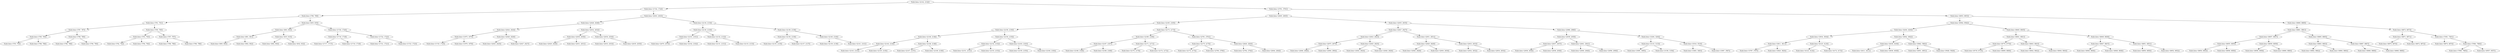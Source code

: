 digraph G{
1308604892 [label="Node{data=[2142, 2142]}"]
1308604892 -> 221992215
221992215 [label="Node{data=[1724, 1724]}"]
221992215 -> 635365186
635365186 [label="Node{data=[799, 799]}"]
635365186 -> 436533494
436533494 [label="Node{data=[791, 791]}"]
436533494 -> 705008435
705008435 [label="Node{data=[787, 787]}"]
705008435 -> 2101471369
2101471369 [label="Node{data=[785, 785]}"]
2101471369 -> 804775060
804775060 [label="Node{data=[755, 755]}"]
2101471369 -> 302611156
302611156 [label="Node{data=[786, 786]}"]
705008435 -> 345243565
345243565 [label="Node{data=[789, 789]}"]
345243565 -> 1717848086
1717848086 [label="Node{data=[788, 788]}"]
345243565 -> 1990710026
1990710026 [label="Node{data=[790, 790]}"]
436533494 -> 799135952
799135952 [label="Node{data=[795, 795]}"]
799135952 -> 616838174
616838174 [label="Node{data=[793, 793]}"]
616838174 -> 1621425256
1621425256 [label="Node{data=[792, 792]}"]
616838174 -> 684940533
684940533 [label="Node{data=[794, 794]}"]
799135952 -> 152401511
152401511 [label="Node{data=[797, 797]}"]
152401511 -> 217372575
217372575 [label="Node{data=[796, 796]}"]
152401511 -> 1265909205
1265909205 [label="Node{data=[798, 798]}"]
635365186 -> 2037576890
2037576890 [label="Node{data=[835, 835]}"]
2037576890 -> 1534464957
1534464957 [label="Node{data=[803, 803]}"]
1534464957 -> 1897164643
1897164643 [label="Node{data=[801, 801]}"]
1897164643 -> 459570689
459570689 [label="Node{data=[800, 800]}"]
1897164643 -> 1969065715
1969065715 [label="Node{data=[802, 802]}"]
1534464957 -> 517832734
517832734 [label="Node{data=[815, 815]}"]
517832734 -> 1289784273
1289784273 [label="Node{data=[804, 804]}"]
517832734 -> 1951166522
1951166522 [label="Node{data=[832, 832]}"]
2037576890 -> 1837060694
1837060694 [label="Node{data=[1720, 1720]}"]
1837060694 -> 533783191
533783191 [label="Node{data=[1718, 1718]}"]
533783191 -> 1470516415
1470516415 [label="Node{data=[1717, 1717]}"]
533783191 -> 1090268113
1090268113 [label="Node{data=[1719, 1719]}"]
1837060694 -> 1460026490
1460026490 [label="Node{data=[1722, 1722]}"]
1460026490 -> 1339734103
1339734103 [label="Node{data=[1721, 1721]}"]
1460026490 -> 712824487
712824487 [label="Node{data=[1723, 1723]}"]
221992215 -> 201310874
201310874 [label="Node{data=[2043, 2043]}"]
201310874 -> 1845287539
1845287539 [label="Node{data=[2028, 2028]}"]
1845287539 -> 2013187995
2013187995 [label="Node{data=[2024, 2024]}"]
2013187995 -> 997975597
997975597 [label="Node{data=[1975, 1975]}"]
997975597 -> 1323636938
1323636938 [label="Node{data=[1725, 1725]}"]
997975597 -> 1161919527
1161919527 [label="Node{data=[1979, 1979]}"]
2013187995 -> 1145237763
1145237763 [label="Node{data=[2026, 2026]}"]
1145237763 -> 552353064
552353064 [label="Node{data=[2025, 2025]}"]
1145237763 -> 1185497783
1185497783 [label="Node{data=[2027, 2027]}"]
1845287539 -> 147308033
147308033 [label="Node{data=[2032, 2032]}"]
147308033 -> 1532927219
1532927219 [label="Node{data=[2030, 2030]}"]
1532927219 -> 446361549
446361549 [label="Node{data=[2029, 2029]}"]
1532927219 -> 380287699
380287699 [label="Node{data=[2031, 2031]}"]
147308033 -> 598227377
598227377 [label="Node{data=[2034, 2034]}"]
598227377 -> 213811251
213811251 [label="Node{data=[2033, 2033]}"]
598227377 -> 1092088558
1092088558 [label="Node{data=[2035, 2035]}"]
201310874 -> 36222013
36222013 [label="Node{data=[2134, 2134]}"]
36222013 -> 1613721720
1613721720 [label="Node{data=[2130, 2130]}"]
1613721720 -> 417909590
417909590 [label="Node{data=[2101, 2101]}"]
417909590 -> 1712773671
1712773671 [label="Node{data=[2070, 2070]}"]
417909590 -> 559420292
559420292 [label="Node{data=[2102, 2102]}"]
1613721720 -> 980355943
980355943 [label="Node{data=[2132, 2132]}"]
980355943 -> 1677972743
1677972743 [label="Node{data=[2131, 2131]}"]
980355943 -> 882179138
882179138 [label="Node{data=[2133, 2133]}"]
36222013 -> 1437666663
1437666663 [label="Node{data=[2138, 2138]}"]
1437666663 -> 390533253
390533253 [label="Node{data=[2136, 2136]}"]
390533253 -> 1838568583
1838568583 [label="Node{data=[2135, 2135]}"]
390533253 -> 2121515931
2121515931 [label="Node{data=[2137, 2137]}"]
1437666663 -> 603206407
603206407 [label="Node{data=[2140, 2140]}"]
603206407 -> 202955972
202955972 [label="Node{data=[2139, 2139]}"]
603206407 -> 1408603052
1408603052 [label="Node{data=[2141, 2141]}"]
1308604892 -> 872082770
872082770 [label="Node{data=[3791, 3791]}"]
872082770 -> 831818785
831818785 [label="Node{data=[2845, 2845]}"]
831818785 -> 2065729579
2065729579 [label="Node{data=[2165, 2165]}"]
2065729579 -> 79109136
79109136 [label="Node{data=[2150, 2150]}"]
79109136 -> 1623450025
1623450025 [label="Node{data=[2146, 2146]}"]
1623450025 -> 1973656596
1973656596 [label="Node{data=[2144, 2144]}"]
1973656596 -> 180171611
180171611 [label="Node{data=[2143, 2143]}"]
1973656596 -> 920054144
920054144 [label="Node{data=[2145, 2145]}"]
1623450025 -> 1231525978
1231525978 [label="Node{data=[2148, 2148]}"]
1231525978 -> 550370910
550370910 [label="Node{data=[2147, 2147]}"]
1231525978 -> 1133065975
1133065975 [label="Node{data=[2149, 2149]}"]
79109136 -> 1108495855
1108495855 [label="Node{data=[2154, 2154]}"]
1108495855 -> 927115455
927115455 [label="Node{data=[2152, 2152]}"]
927115455 -> 2016579335
2016579335 [label="Node{data=[2151, 2151]}"]
927115455 -> 1913004152
1913004152 [label="Node{data=[2153, 2153]}"]
1108495855 -> 581662434
581662434 [label="Node{data=[2163, 2163]}"]
581662434 -> 927064
927064 [label="Node{data=[2155, 2155]}"]
581662434 -> 1814612201
1814612201 [label="Node{data=[2164, 2164]}"]
2065729579 -> 804139252
804139252 [label="Node{data=[2173, 2173]}"]
804139252 -> 1451970445
1451970445 [label="Node{data=[2169, 2169]}"]
1451970445 -> 660505825
660505825 [label="Node{data=[2167, 2167]}"]
660505825 -> 228294499
228294499 [label="Node{data=[2166, 2166]}"]
660505825 -> 1403815860
1403815860 [label="Node{data=[2168, 2168]}"]
1451970445 -> 1599561067
1599561067 [label="Node{data=[2171, 2171]}"]
1599561067 -> 209560556
209560556 [label="Node{data=[2170, 2170]}"]
1599561067 -> 1523295591
1523295591 [label="Node{data=[2172, 2172]}"]
804139252 -> 1835862189
1835862189 [label="Node{data=[2791, 2791]}"]
1835862189 -> 137669742
137669742 [label="Node{data=[2175, 2175]}"]
137669742 -> 1773603911
1773603911 [label="Node{data=[2174, 2174]}"]
137669742 -> 1859153035
1859153035 [label="Node{data=[2790, 2790]}"]
1835862189 -> 1803364764
1803364764 [label="Node{data=[2820, 2820]}"]
1803364764 -> 1183301441
1183301441 [label="Node{data=[2792, 2792]}"]
1803364764 -> 386094818
386094818 [label="Node{data=[2844, 2844]}"]
831818785 -> 2052773053
2052773053 [label="Node{data=[2935, 2935]}"]
2052773053 -> 2020160419
2020160419 [label="Node{data=[2927, 2927]}"]
2020160419 -> 57665112
57665112 [label="Node{data=[2923, 2923]}"]
57665112 -> 248906897
248906897 [label="Node{data=[2875, 2875]}"]
248906897 -> 570808010
570808010 [label="Node{data=[2846, 2846]}"]
248906897 -> 322968834
322968834 [label="Node{data=[2904, 2904]}"]
57665112 -> 1877042196
1877042196 [label="Node{data=[2925, 2925]}"]
1877042196 -> 1361905653
1361905653 [label="Node{data=[2924, 2924]}"]
1877042196 -> 1561471132
1561471132 [label="Node{data=[2926, 2926]}"]
2020160419 -> 1319732785
1319732785 [label="Node{data=[2931, 2931]}"]
1319732785 -> 713853492
713853492 [label="Node{data=[2929, 2929]}"]
713853492 -> 321331775
321331775 [label="Node{data=[2928, 2928]}"]
713853492 -> 1606270479
1606270479 [label="Node{data=[2930, 2930]}"]
1319732785 -> 1562850247
1562850247 [label="Node{data=[2933, 2933]}"]
1562850247 -> 322232189
322232189 [label="Node{data=[2932, 2932]}"]
1562850247 -> 958935550
958935550 [label="Node{data=[2934, 2934]}"]
2052773053 -> 190299410
190299410 [label="Node{data=[2966, 2966]}"]
190299410 -> 1862930100
1862930100 [label="Node{data=[2939, 2939]}"]
1862930100 -> 1517349663
1517349663 [label="Node{data=[2937, 2937]}"]
1517349663 -> 581928558
581928558 [label="Node{data=[2936, 2936]}"]
1517349663 -> 346427396
346427396 [label="Node{data=[2938, 2938]}"]
1862930100 -> 728159114
728159114 [label="Node{data=[2941, 2941]}"]
728159114 -> 1989406186
1989406186 [label="Node{data=[2940, 2940]}"]
728159114 -> 676436384
676436384 [label="Node{data=[2956, 2956]}"]
190299410 -> 215194270
215194270 [label="Node{data=[3204, 3204]}"]
215194270 -> 288678413
288678413 [label="Node{data=[3133, 3133]}"]
288678413 -> 2023858556
2023858556 [label="Node{data=[3095, 3095]}"]
288678413 -> 1545186129
1545186129 [label="Node{data=[3156, 3156]}"]
215194270 -> 1284427046
1284427046 [label="Node{data=[3516, 3516]}"]
1284427046 -> 2048686640
2048686640 [label="Node{data=[3483, 3483]}"]
1284427046 -> 264478286
264478286 [label="Node{data=[3567, 3567]}"]
872082770 -> 504496068
504496068 [label="Node{data=[6853, 6853]}"]
504496068 -> 609023709
609023709 [label="Node{data=[6562, 6562]}"]
609023709 -> 1025033630
1025033630 [label="Node{data=[4204, 4204]}"]
1025033630 -> 775556509
775556509 [label="Node{data=[3934, 3934]}"]
775556509 -> 1069819969
1069819969 [label="Node{data=[3811, 3811]}"]
1069819969 -> 2088622970
2088622970 [label="Node{data=[3797, 3797]}"]
1069819969 -> 120767838
120767838 [label="Node{data=[3820, 3820]}"]
775556509 -> 2031773376
2031773376 [label="Node{data=[4125, 4125]}"]
2031773376 -> 1728241538
1728241538 [label="Node{data=[4124, 4124]}"]
2031773376 -> 1974894099
1974894099 [label="Node{data=[4172, 4172]}"]
1025033630 -> 1690262990
1690262990 [label="Node{data=[4942, 4942]}"]
1690262990 -> 1320754175
1320754175 [label="Node{data=[4439, 4439]}"]
1320754175 -> 1060512613
1060512613 [label="Node{data=[4411, 4411]}"]
1320754175 -> 2042004598
2042004598 [label="Node{data=[4938, 4938]}"]
1690262990 -> 1736042403
1736042403 [label="Node{data=[5862, 5862]}"]
1736042403 -> 1637445200
1637445200 [label="Node{data=[4951, 4951]}"]
1736042403 -> 1866093581
1866093581 [label="Node{data=[5928, 5928]}"]
609023709 -> 585300136
585300136 [label="Node{data=[6845, 6845]}"]
585300136 -> 168708008
168708008 [label="Node{data=[6841, 6841]}"]
168708008 -> 550458199
550458199 [label="Node{data=[6770, 6770]}"]
550458199 -> 501801343
501801343 [label="Node{data=[6735, 6735]}"]
550458199 -> 687504850
687504850 [label="Node{data=[6809, 6809]}"]
168708008 -> 1345408098
1345408098 [label="Node{data=[6843, 6843]}"]
1345408098 -> 180283608
180283608 [label="Node{data=[6842, 6842]}"]
1345408098 -> 1342641129
1342641129 [label="Node{data=[6844, 6844]}"]
585300136 -> 736682198
736682198 [label="Node{data=[6849, 6849]}"]
736682198 -> 1910569877
1910569877 [label="Node{data=[6847, 6847]}"]
1910569877 -> 216347993
216347993 [label="Node{data=[6846, 6846]}"]
1910569877 -> 1679161207
1679161207 [label="Node{data=[6848, 6848]}"]
736682198 -> 135742835
135742835 [label="Node{data=[6851, 6851]}"]
135742835 -> 2128427959
2128427959 [label="Node{data=[6850, 6850]}"]
135742835 -> 1538754248
1538754248 [label="Node{data=[6852, 6852]}"]
504496068 -> 282225798
282225798 [label="Node{data=[6869, 6869]}"]
282225798 -> 584884018
584884018 [label="Node{data=[6861, 6861]}"]
584884018 -> 894109789
894109789 [label="Node{data=[6857, 6857]}"]
894109789 -> 1378699770
1378699770 [label="Node{data=[6855, 6855]}"]
1378699770 -> 1368963429
1368963429 [label="Node{data=[6854, 6854]}"]
1378699770 -> 402360683
402360683 [label="Node{data=[6856, 6856]}"]
894109789 -> 2057269801
2057269801 [label="Node{data=[6859, 6859]}"]
2057269801 -> 1111856665
1111856665 [label="Node{data=[6858, 6858]}"]
2057269801 -> 1442995365
1442995365 [label="Node{data=[6860, 6860]}"]
584884018 -> 502872031
502872031 [label="Node{data=[6865, 6865]}"]
502872031 -> 485884019
485884019 [label="Node{data=[6863, 6863]}"]
485884019 -> 1919789226
1919789226 [label="Node{data=[6862, 6862]}"]
485884019 -> 919483702
919483702 [label="Node{data=[6864, 6864]}"]
502872031 -> 1650310143
1650310143 [label="Node{data=[6867, 6867]}"]
1650310143 -> 1308936799
1308936799 [label="Node{data=[6866, 6866]}"]
1650310143 -> 1362301901
1362301901 [label="Node{data=[6868, 6868]}"]
282225798 -> 370408280
370408280 [label="Node{data=[6873, 6873]}"]
370408280 -> 429799462
429799462 [label="Node{data=[6871, 6871]}"]
429799462 -> 1906335608
1906335608 [label="Node{data=[6870, 6870]}"]
429799462 -> 952403962
952403962 [label="Node{data=[6872, 6872]}"]
370408280 -> 830759553
830759553 [label="Node{data=[7491, 7491]}"]
830759553 -> 1496527775
1496527775 [label="Node{data=[6874, 6874]}"]
830759553 -> 706473054
706473054 [label="Node{data=[7984, 7984]}"]
706473054 -> 914118064
914118064 [label="Node{data=[7965, 7965]}"]
706473054 -> 620669332
620669332 [label="Node{data=[9557, 9557]}"]
}